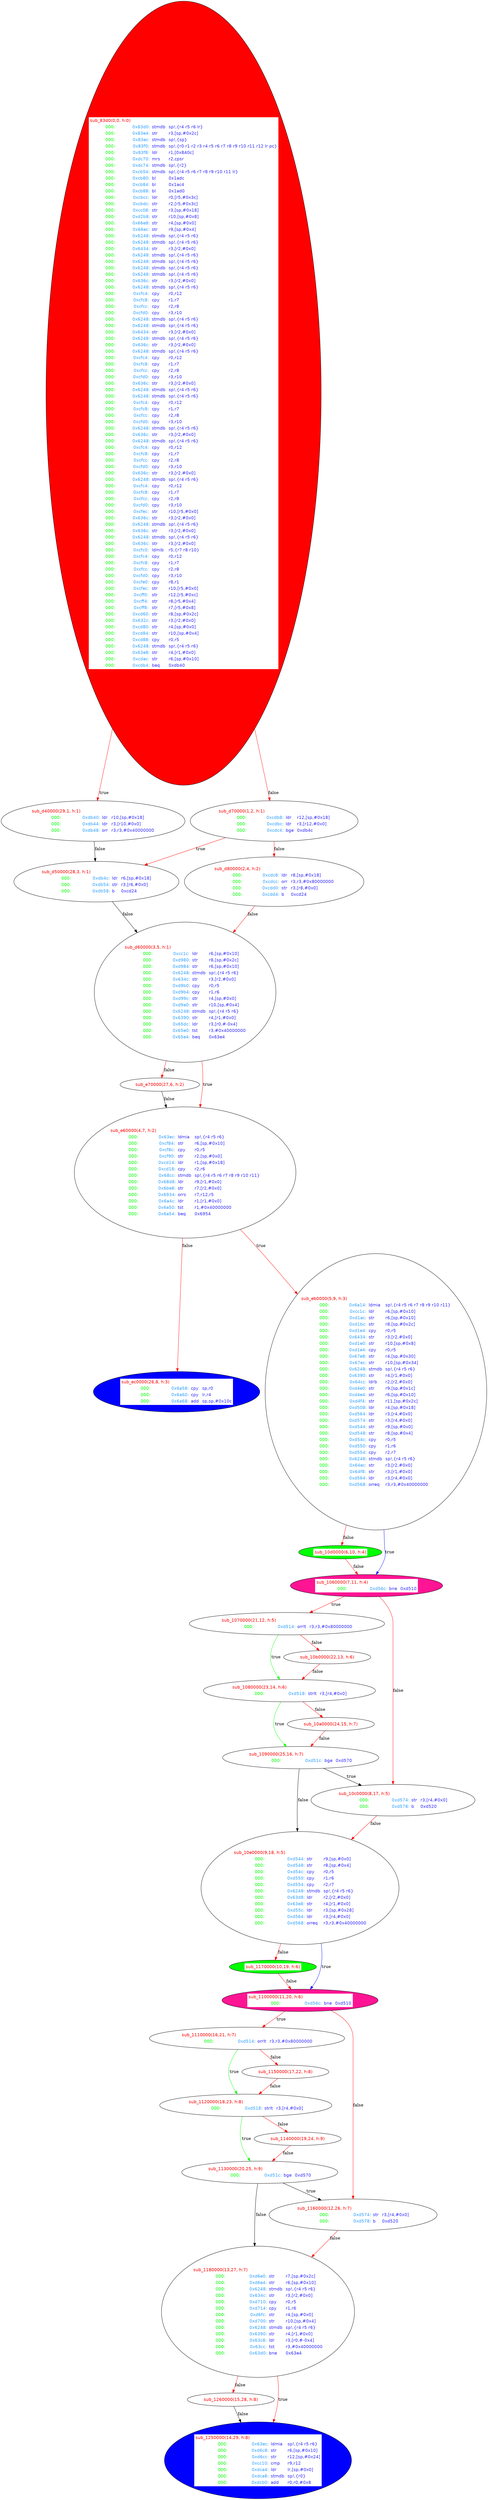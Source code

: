 digraph G {
node [fontname = "helvetica"]
loc_0 [style="filled" fillcolor=red label=<<table bgcolor="white" align="left" border="0"><tr><td><font color="red">sub_83d0(0,0, h:0)</font></td></tr><tr><td><font color="green">000:</font></td><td><font color="#33A2FF">0x83d0:</font></td><td align="left"><font color="#3933ff">stmdb </font></td><td align="left"><font color="#3933ff">sp!,{r4 r5 r6 lr}</font></td></tr><tr><td><font color="green">000:</font></td><td><font color="#33A2FF">0x83e4:</font></td><td align="left"><font color="#3933ff">str </font></td><td align="left"><font color="#3933ff">r3,[sp,#0x2c]</font></td></tr><tr><td><font color="green">000:</font></td><td><font color="#33A2FF">0x83ec:</font></td><td align="left"><font color="#3933ff">stmdb </font></td><td align="left"><font color="#3933ff">sp!,{sp}</font></td></tr><tr><td><font color="green">000:</font></td><td><font color="#33A2FF">0x83f0:</font></td><td align="left"><font color="#3933ff">stmdb </font></td><td align="left"><font color="#3933ff">sp!,{r0 r1 r2 r3 r4 r5 r6 r7 r8 r9 r10 r11 r12 lr pc}</font></td></tr><tr><td><font color="green">000:</font></td><td><font color="#33A2FF">0x83f8:</font></td><td align="left"><font color="#3933ff">ldr </font></td><td align="left"><font color="#3933ff">r1,[0x840c]</font></td></tr><tr><td><font color="green">000:</font></td><td><font color="#33A2FF">0xdc70:</font></td><td align="left"><font color="#3933ff">mrs </font></td><td align="left"><font color="#3933ff">r2,cpsr</font></td></tr><tr><td><font color="green">000:</font></td><td><font color="#33A2FF">0xdc74:</font></td><td align="left"><font color="#3933ff">stmdb </font></td><td align="left"><font color="#3933ff">sp!,{r2}</font></td></tr><tr><td><font color="green">000:</font></td><td><font color="#33A2FF">0xcb54:</font></td><td align="left"><font color="#3933ff">stmdb </font></td><td align="left"><font color="#3933ff">sp!,{r4 r5 r6 r7 r8 r9 r10 r11 lr}</font></td></tr><tr><td><font color="green">000:</font></td><td><font color="#33A2FF">0xcb80:</font></td><td align="left"><font color="#3933ff">bl </font></td><td align="left"><font color="#3933ff">0x1adc</font></td></tr><tr><td><font color="green">000:</font></td><td><font color="#33A2FF">0xcb84:</font></td><td align="left"><font color="#3933ff">bl </font></td><td align="left"><font color="#3933ff">0x1ac4</font></td></tr><tr><td><font color="green">000:</font></td><td><font color="#33A2FF">0xcb88:</font></td><td align="left"><font color="#3933ff">bl </font></td><td align="left"><font color="#3933ff">0x1ad0</font></td></tr><tr><td><font color="green">000:</font></td><td><font color="#33A2FF">0xcbcc:</font></td><td align="left"><font color="#3933ff">ldr </font></td><td align="left"><font color="#3933ff">r0,[r5,#0x3c]</font></td></tr><tr><td><font color="green">000:</font></td><td><font color="#33A2FF">0xcbdc:</font></td><td align="left"><font color="#3933ff">str </font></td><td align="left"><font color="#3933ff">r2,[r5,#0x3c]</font></td></tr><tr><td><font color="green">000:</font></td><td><font color="#33A2FF">0xcc08:</font></td><td align="left"><font color="#3933ff">str </font></td><td align="left"><font color="#3933ff">r3,[sp,#0x18]</font></td></tr><tr><td><font color="green">000:</font></td><td><font color="#33A2FF">0xd2b8:</font></td><td align="left"><font color="#3933ff">str </font></td><td align="left"><font color="#3933ff">r10,[sp,#0x8]</font></td></tr><tr><td><font color="green">000:</font></td><td><font color="#33A2FF">0x66e8:</font></td><td align="left"><font color="#3933ff">str </font></td><td align="left"><font color="#3933ff">r4,[sp,#0x0]</font></td></tr><tr><td><font color="green">000:</font></td><td><font color="#33A2FF">0x66ec:</font></td><td align="left"><font color="#3933ff">str </font></td><td align="left"><font color="#3933ff">r9,[sp,#0x4]</font></td></tr><tr><td><font color="green">000:</font></td><td><font color="#33A2FF">0x6248:</font></td><td align="left"><font color="#3933ff">stmdb </font></td><td align="left"><font color="#3933ff">sp!,{r4 r5 r6}</font></td></tr><tr><td><font color="green">000:</font></td><td><font color="#33A2FF">0x6248:</font></td><td align="left"><font color="#3933ff">stmdb </font></td><td align="left"><font color="#3933ff">sp!,{r4 r5 r6}</font></td></tr><tr><td><font color="green">000:</font></td><td><font color="#33A2FF">0x6434:</font></td><td align="left"><font color="#3933ff">str </font></td><td align="left"><font color="#3933ff">r3,[r2,#0x0]</font></td></tr><tr><td><font color="green">000:</font></td><td><font color="#33A2FF">0x6248:</font></td><td align="left"><font color="#3933ff">stmdb </font></td><td align="left"><font color="#3933ff">sp!,{r4 r5 r6}</font></td></tr><tr><td><font color="green">000:</font></td><td><font color="#33A2FF">0x6248:</font></td><td align="left"><font color="#3933ff">stmdb </font></td><td align="left"><font color="#3933ff">sp!,{r4 r5 r6}</font></td></tr><tr><td><font color="green">000:</font></td><td><font color="#33A2FF">0x6248:</font></td><td align="left"><font color="#3933ff">stmdb </font></td><td align="left"><font color="#3933ff">sp!,{r4 r5 r6}</font></td></tr><tr><td><font color="green">000:</font></td><td><font color="#33A2FF">0x6248:</font></td><td align="left"><font color="#3933ff">stmdb </font></td><td align="left"><font color="#3933ff">sp!,{r4 r5 r6}</font></td></tr><tr><td><font color="green">000:</font></td><td><font color="#33A2FF">0x636c:</font></td><td align="left"><font color="#3933ff">str </font></td><td align="left"><font color="#3933ff">r3,[r2,#0x0]</font></td></tr><tr><td><font color="green">000:</font></td><td><font color="#33A2FF">0x6248:</font></td><td align="left"><font color="#3933ff">stmdb </font></td><td align="left"><font color="#3933ff">sp!,{r4 r5 r6}</font></td></tr><tr><td><font color="green">000:</font></td><td><font color="#33A2FF">0xcfc4:</font></td><td align="left"><font color="#3933ff">cpy </font></td><td align="left"><font color="#3933ff">r0,r12</font></td></tr><tr><td><font color="green">000:</font></td><td><font color="#33A2FF">0xcfc8:</font></td><td align="left"><font color="#3933ff">cpy </font></td><td align="left"><font color="#3933ff">r1,r7</font></td></tr><tr><td><font color="green">000:</font></td><td><font color="#33A2FF">0xcfcc:</font></td><td align="left"><font color="#3933ff">cpy </font></td><td align="left"><font color="#3933ff">r2,r8</font></td></tr><tr><td><font color="green">000:</font></td><td><font color="#33A2FF">0xcfd0:</font></td><td align="left"><font color="#3933ff">cpy </font></td><td align="left"><font color="#3933ff">r3,r10</font></td></tr><tr><td><font color="green">000:</font></td><td><font color="#33A2FF">0x6248:</font></td><td align="left"><font color="#3933ff">stmdb </font></td><td align="left"><font color="#3933ff">sp!,{r4 r5 r6}</font></td></tr><tr><td><font color="green">000:</font></td><td><font color="#33A2FF">0x6248:</font></td><td align="left"><font color="#3933ff">stmdb </font></td><td align="left"><font color="#3933ff">sp!,{r4 r5 r6}</font></td></tr><tr><td><font color="green">000:</font></td><td><font color="#33A2FF">0x6434:</font></td><td align="left"><font color="#3933ff">str </font></td><td align="left"><font color="#3933ff">r3,[r2,#0x0]</font></td></tr><tr><td><font color="green">000:</font></td><td><font color="#33A2FF">0x6248:</font></td><td align="left"><font color="#3933ff">stmdb </font></td><td align="left"><font color="#3933ff">sp!,{r4 r5 r6}</font></td></tr><tr><td><font color="green">000:</font></td><td><font color="#33A2FF">0x636c:</font></td><td align="left"><font color="#3933ff">str </font></td><td align="left"><font color="#3933ff">r3,[r2,#0x0]</font></td></tr><tr><td><font color="green">000:</font></td><td><font color="#33A2FF">0x6248:</font></td><td align="left"><font color="#3933ff">stmdb </font></td><td align="left"><font color="#3933ff">sp!,{r4 r5 r6}</font></td></tr><tr><td><font color="green">000:</font></td><td><font color="#33A2FF">0xcfc4:</font></td><td align="left"><font color="#3933ff">cpy </font></td><td align="left"><font color="#3933ff">r0,r12</font></td></tr><tr><td><font color="green">000:</font></td><td><font color="#33A2FF">0xcfc8:</font></td><td align="left"><font color="#3933ff">cpy </font></td><td align="left"><font color="#3933ff">r1,r7</font></td></tr><tr><td><font color="green">000:</font></td><td><font color="#33A2FF">0xcfcc:</font></td><td align="left"><font color="#3933ff">cpy </font></td><td align="left"><font color="#3933ff">r2,r8</font></td></tr><tr><td><font color="green">000:</font></td><td><font color="#33A2FF">0xcfd0:</font></td><td align="left"><font color="#3933ff">cpy </font></td><td align="left"><font color="#3933ff">r3,r10</font></td></tr><tr><td><font color="green">000:</font></td><td><font color="#33A2FF">0x636c:</font></td><td align="left"><font color="#3933ff">str </font></td><td align="left"><font color="#3933ff">r3,[r2,#0x0]</font></td></tr><tr><td><font color="green">000:</font></td><td><font color="#33A2FF">0x6248:</font></td><td align="left"><font color="#3933ff">stmdb </font></td><td align="left"><font color="#3933ff">sp!,{r4 r5 r6}</font></td></tr><tr><td><font color="green">000:</font></td><td><font color="#33A2FF">0x6248:</font></td><td align="left"><font color="#3933ff">stmdb </font></td><td align="left"><font color="#3933ff">sp!,{r4 r5 r6}</font></td></tr><tr><td><font color="green">000:</font></td><td><font color="#33A2FF">0xcfc4:</font></td><td align="left"><font color="#3933ff">cpy </font></td><td align="left"><font color="#3933ff">r0,r12</font></td></tr><tr><td><font color="green">000:</font></td><td><font color="#33A2FF">0xcfc8:</font></td><td align="left"><font color="#3933ff">cpy </font></td><td align="left"><font color="#3933ff">r1,r7</font></td></tr><tr><td><font color="green">000:</font></td><td><font color="#33A2FF">0xcfcc:</font></td><td align="left"><font color="#3933ff">cpy </font></td><td align="left"><font color="#3933ff">r2,r8</font></td></tr><tr><td><font color="green">000:</font></td><td><font color="#33A2FF">0xcfd0:</font></td><td align="left"><font color="#3933ff">cpy </font></td><td align="left"><font color="#3933ff">r3,r10</font></td></tr><tr><td><font color="green">000:</font></td><td><font color="#33A2FF">0x6248:</font></td><td align="left"><font color="#3933ff">stmdb </font></td><td align="left"><font color="#3933ff">sp!,{r4 r5 r6}</font></td></tr><tr><td><font color="green">000:</font></td><td><font color="#33A2FF">0x636c:</font></td><td align="left"><font color="#3933ff">str </font></td><td align="left"><font color="#3933ff">r3,[r2,#0x0]</font></td></tr><tr><td><font color="green">000:</font></td><td><font color="#33A2FF">0x6248:</font></td><td align="left"><font color="#3933ff">stmdb </font></td><td align="left"><font color="#3933ff">sp!,{r4 r5 r6}</font></td></tr><tr><td><font color="green">000:</font></td><td><font color="#33A2FF">0xcfc4:</font></td><td align="left"><font color="#3933ff">cpy </font></td><td align="left"><font color="#3933ff">r0,r12</font></td></tr><tr><td><font color="green">000:</font></td><td><font color="#33A2FF">0xcfc8:</font></td><td align="left"><font color="#3933ff">cpy </font></td><td align="left"><font color="#3933ff">r1,r7</font></td></tr><tr><td><font color="green">000:</font></td><td><font color="#33A2FF">0xcfcc:</font></td><td align="left"><font color="#3933ff">cpy </font></td><td align="left"><font color="#3933ff">r2,r8</font></td></tr><tr><td><font color="green">000:</font></td><td><font color="#33A2FF">0xcfd0:</font></td><td align="left"><font color="#3933ff">cpy </font></td><td align="left"><font color="#3933ff">r3,r10</font></td></tr><tr><td><font color="green">000:</font></td><td><font color="#33A2FF">0x636c:</font></td><td align="left"><font color="#3933ff">str </font></td><td align="left"><font color="#3933ff">r3,[r2,#0x0]</font></td></tr><tr><td><font color="green">000:</font></td><td><font color="#33A2FF">0x6248:</font></td><td align="left"><font color="#3933ff">stmdb </font></td><td align="left"><font color="#3933ff">sp!,{r4 r5 r6}</font></td></tr><tr><td><font color="green">000:</font></td><td><font color="#33A2FF">0xcfc4:</font></td><td align="left"><font color="#3933ff">cpy </font></td><td align="left"><font color="#3933ff">r0,r12</font></td></tr><tr><td><font color="green">000:</font></td><td><font color="#33A2FF">0xcfc8:</font></td><td align="left"><font color="#3933ff">cpy </font></td><td align="left"><font color="#3933ff">r1,r7</font></td></tr><tr><td><font color="green">000:</font></td><td><font color="#33A2FF">0xcfcc:</font></td><td align="left"><font color="#3933ff">cpy </font></td><td align="left"><font color="#3933ff">r2,r8</font></td></tr><tr><td><font color="green">000:</font></td><td><font color="#33A2FF">0xcfd0:</font></td><td align="left"><font color="#3933ff">cpy </font></td><td align="left"><font color="#3933ff">r3,r10</font></td></tr><tr><td><font color="green">000:</font></td><td><font color="#33A2FF">0xcfec:</font></td><td align="left"><font color="#3933ff">str </font></td><td align="left"><font color="#3933ff">r10,[r5,#0x0]</font></td></tr><tr><td><font color="green">000:</font></td><td><font color="#33A2FF">0x636c:</font></td><td align="left"><font color="#3933ff">str </font></td><td align="left"><font color="#3933ff">r3,[r2,#0x0]</font></td></tr><tr><td><font color="green">000:</font></td><td><font color="#33A2FF">0x6248:</font></td><td align="left"><font color="#3933ff">stmdb </font></td><td align="left"><font color="#3933ff">sp!,{r4 r5 r6}</font></td></tr><tr><td><font color="green">000:</font></td><td><font color="#33A2FF">0x636c:</font></td><td align="left"><font color="#3933ff">str </font></td><td align="left"><font color="#3933ff">r3,[r2,#0x0]</font></td></tr><tr><td><font color="green">000:</font></td><td><font color="#33A2FF">0x6248:</font></td><td align="left"><font color="#3933ff">stmdb </font></td><td align="left"><font color="#3933ff">sp!,{r4 r5 r6}</font></td></tr><tr><td><font color="green">000:</font></td><td><font color="#33A2FF">0x636c:</font></td><td align="left"><font color="#3933ff">str </font></td><td align="left"><font color="#3933ff">r3,[r2,#0x0]</font></td></tr><tr><td><font color="green">000:</font></td><td><font color="#33A2FF">0xcfc0:</font></td><td align="left"><font color="#3933ff">ldmib </font></td><td align="left"><font color="#3933ff">r5,{r7 r8 r10}</font></td></tr><tr><td><font color="green">000:</font></td><td><font color="#33A2FF">0xcfc4:</font></td><td align="left"><font color="#3933ff">cpy </font></td><td align="left"><font color="#3933ff">r0,r12</font></td></tr><tr><td><font color="green">000:</font></td><td><font color="#33A2FF">0xcfc8:</font></td><td align="left"><font color="#3933ff">cpy </font></td><td align="left"><font color="#3933ff">r1,r7</font></td></tr><tr><td><font color="green">000:</font></td><td><font color="#33A2FF">0xcfcc:</font></td><td align="left"><font color="#3933ff">cpy </font></td><td align="left"><font color="#3933ff">r2,r8</font></td></tr><tr><td><font color="green">000:</font></td><td><font color="#33A2FF">0xcfd0:</font></td><td align="left"><font color="#3933ff">cpy </font></td><td align="left"><font color="#3933ff">r3,r10</font></td></tr><tr><td><font color="green">000:</font></td><td><font color="#33A2FF">0xcfe0:</font></td><td align="left"><font color="#3933ff">cpy </font></td><td align="left"><font color="#3933ff">r8,r1</font></td></tr><tr><td><font color="green">000:</font></td><td><font color="#33A2FF">0xcfec:</font></td><td align="left"><font color="#3933ff">str </font></td><td align="left"><font color="#3933ff">r10,[r5,#0x0]</font></td></tr><tr><td><font color="green">000:</font></td><td><font color="#33A2FF">0xcff0:</font></td><td align="left"><font color="#3933ff">str </font></td><td align="left"><font color="#3933ff">r12,[r5,#0xc]</font></td></tr><tr><td><font color="green">000:</font></td><td><font color="#33A2FF">0xcff4:</font></td><td align="left"><font color="#3933ff">str </font></td><td align="left"><font color="#3933ff">r8,[r5,#0x4]</font></td></tr><tr><td><font color="green">000:</font></td><td><font color="#33A2FF">0xcff8:</font></td><td align="left"><font color="#3933ff">str </font></td><td align="left"><font color="#3933ff">r7,[r5,#0x8]</font></td></tr><tr><td><font color="green">000:</font></td><td><font color="#33A2FF">0xcd60:</font></td><td align="left"><font color="#3933ff">str </font></td><td align="left"><font color="#3933ff">r8,[sp,#0x2c]</font></td></tr><tr><td><font color="green">000:</font></td><td><font color="#33A2FF">0x632c:</font></td><td align="left"><font color="#3933ff">str </font></td><td align="left"><font color="#3933ff">r3,[r2,#0x0]</font></td></tr><tr><td><font color="green">000:</font></td><td><font color="#33A2FF">0xcd80:</font></td><td align="left"><font color="#3933ff">str </font></td><td align="left"><font color="#3933ff">r4,[sp,#0x0]</font></td></tr><tr><td><font color="green">000:</font></td><td><font color="#33A2FF">0xcd84:</font></td><td align="left"><font color="#3933ff">str </font></td><td align="left"><font color="#3933ff">r10,[sp,#0x4]</font></td></tr><tr><td><font color="green">000:</font></td><td><font color="#33A2FF">0xcd88:</font></td><td align="left"><font color="#3933ff">cpy </font></td><td align="left"><font color="#3933ff">r0,r5</font></td></tr><tr><td><font color="green">000:</font></td><td><font color="#33A2FF">0x6248:</font></td><td align="left"><font color="#3933ff">stmdb </font></td><td align="left"><font color="#3933ff">sp!,{r4 r5 r6}</font></td></tr><tr><td><font color="green">000:</font></td><td><font color="#33A2FF">0x63e8:</font></td><td align="left"><font color="#3933ff">str </font></td><td align="left"><font color="#3933ff">r4,[r1,#0x0]</font></td></tr><tr><td><font color="green">000:</font></td><td><font color="#33A2FF">0xcdac:</font></td><td align="left"><font color="#3933ff">str </font></td><td align="left"><font color="#3933ff">r6,[sp,#0x10]</font></td></tr><tr><td><font color="green">000:</font></td><td><font color="#33A2FF">0xcdb4:</font></td><td align="left"><font color="#3933ff">beq </font></td><td align="left"><font color="#3933ff">0xdb40</font></td></tr></table>>]
loc_1 [style="filled" fillcolor=white label=<<table bgcolor="white" align="left" border="0"><tr><td><font color="red">sub_d40000(29,1, h:1)</font></td></tr><tr><td><font color="green">000:</font></td><td><font color="#33A2FF">0xdb40:</font></td><td align="left"><font color="#3933ff">ldr </font></td><td align="left"><font color="#3933ff">r10,[sp,#0x18]</font></td></tr><tr><td><font color="green">000:</font></td><td><font color="#33A2FF">0xdb44:</font></td><td align="left"><font color="#3933ff">ldr </font></td><td align="left"><font color="#3933ff">r3,[r10,#0x0]</font></td></tr><tr><td><font color="green">000:</font></td><td><font color="#33A2FF">0xdb48:</font></td><td align="left"><font color="#3933ff">orr </font></td><td align="left"><font color="#3933ff">r3,r3,#0x40000000</font></td></tr></table>>]
loc_2 [style="filled" fillcolor=white label=<<table bgcolor="white" align="left" border="0"><tr><td><font color="red">sub_d70000(1,2, h:1)</font></td></tr><tr><td><font color="green">000:</font></td><td><font color="#33A2FF">0xcdb8:</font></td><td align="left"><font color="#3933ff">ldr </font></td><td align="left"><font color="#3933ff">r12,[sp,#0x18]</font></td></tr><tr><td><font color="green">000:</font></td><td><font color="#33A2FF">0xcdbc:</font></td><td align="left"><font color="#3933ff">ldr </font></td><td align="left"><font color="#3933ff">r3,[r12,#0x0]</font></td></tr><tr><td><font color="green">000:</font></td><td><font color="#33A2FF">0xcdc4:</font></td><td align="left"><font color="#3933ff">bge </font></td><td align="left"><font color="#3933ff">0xdb4c</font></td></tr></table>>]
loc_3 [style="filled" fillcolor=white label=<<table bgcolor="white" align="left" border="0"><tr><td><font color="red">sub_d50000(28,3, h:1)</font></td></tr><tr><td><font color="green">000:</font></td><td><font color="#33A2FF">0xdb4c:</font></td><td align="left"><font color="#3933ff">ldr </font></td><td align="left"><font color="#3933ff">r6,[sp,#0x18]</font></td></tr><tr><td><font color="green">000:</font></td><td><font color="#33A2FF">0xdb54:</font></td><td align="left"><font color="#3933ff">str </font></td><td align="left"><font color="#3933ff">r3,[r6,#0x0]</font></td></tr><tr><td><font color="green">000:</font></td><td><font color="#33A2FF">0xdb58:</font></td><td align="left"><font color="#3933ff">b </font></td><td align="left"><font color="#3933ff">0xcd24</font></td></tr></table>>]
loc_4 [style="filled" fillcolor=white label=<<table bgcolor="white" align="left" border="0"><tr><td><font color="red">sub_d80000(2,4, h:2)</font></td></tr><tr><td><font color="green">000:</font></td><td><font color="#33A2FF">0xcdc8:</font></td><td align="left"><font color="#3933ff">ldr </font></td><td align="left"><font color="#3933ff">r8,[sp,#0x18]</font></td></tr><tr><td><font color="green">000:</font></td><td><font color="#33A2FF">0xcdcc:</font></td><td align="left"><font color="#3933ff">orr </font></td><td align="left"><font color="#3933ff">r3,r3,#0x80000000</font></td></tr><tr><td><font color="green">000:</font></td><td><font color="#33A2FF">0xcdd0:</font></td><td align="left"><font color="#3933ff">str </font></td><td align="left"><font color="#3933ff">r3,[r8,#0x0]</font></td></tr><tr><td><font color="green">000:</font></td><td><font color="#33A2FF">0xcdd4:</font></td><td align="left"><font color="#3933ff">b </font></td><td align="left"><font color="#3933ff">0xcd24</font></td></tr></table>>]
loc_5 [style="filled" fillcolor=white label=<<table bgcolor="white" align="left" border="0"><tr><td><font color="red">sub_d60000(3,5, h:1)</font></td></tr><tr><td><font color="green">000:</font></td><td><font color="#33A2FF">0xcc1c:</font></td><td align="left"><font color="#3933ff">ldr </font></td><td align="left"><font color="#3933ff">r6,[sp,#0x10]</font></td></tr><tr><td><font color="green">000:</font></td><td><font color="#33A2FF">0xd980:</font></td><td align="left"><font color="#3933ff">str </font></td><td align="left"><font color="#3933ff">r8,[sp,#0x2c]</font></td></tr><tr><td><font color="green">000:</font></td><td><font color="#33A2FF">0xd984:</font></td><td align="left"><font color="#3933ff">str </font></td><td align="left"><font color="#3933ff">r6,[sp,#0x10]</font></td></tr><tr><td><font color="green">000:</font></td><td><font color="#33A2FF">0x6248:</font></td><td align="left"><font color="#3933ff">stmdb </font></td><td align="left"><font color="#3933ff">sp!,{r4 r5 r6}</font></td></tr><tr><td><font color="green">000:</font></td><td><font color="#33A2FF">0x634c:</font></td><td align="left"><font color="#3933ff">str </font></td><td align="left"><font color="#3933ff">r3,[r2,#0x0]</font></td></tr><tr><td><font color="green">000:</font></td><td><font color="#33A2FF">0xd9b0:</font></td><td align="left"><font color="#3933ff">cpy </font></td><td align="left"><font color="#3933ff">r0,r5</font></td></tr><tr><td><font color="green">000:</font></td><td><font color="#33A2FF">0xd9b4:</font></td><td align="left"><font color="#3933ff">cpy </font></td><td align="left"><font color="#3933ff">r1,r6</font></td></tr><tr><td><font color="green">000:</font></td><td><font color="#33A2FF">0xd99c:</font></td><td align="left"><font color="#3933ff">str </font></td><td align="left"><font color="#3933ff">r4,[sp,#0x0]</font></td></tr><tr><td><font color="green">000:</font></td><td><font color="#33A2FF">0xd9a0:</font></td><td align="left"><font color="#3933ff">str </font></td><td align="left"><font color="#3933ff">r10,[sp,#0x4]</font></td></tr><tr><td><font color="green">000:</font></td><td><font color="#33A2FF">0x6248:</font></td><td align="left"><font color="#3933ff">stmdb </font></td><td align="left"><font color="#3933ff">sp!,{r4 r5 r6}</font></td></tr><tr><td><font color="green">000:</font></td><td><font color="#33A2FF">0x6390:</font></td><td align="left"><font color="#3933ff">str </font></td><td align="left"><font color="#3933ff">r4,[r1,#0x0]</font></td></tr><tr><td><font color="green">000:</font></td><td><font color="#33A2FF">0x65dc:</font></td><td align="left"><font color="#3933ff">ldr </font></td><td align="left"><font color="#3933ff">r3,[r0,#-0x4]</font></td></tr><tr><td><font color="green">000:</font></td><td><font color="#33A2FF">0x65e0:</font></td><td align="left"><font color="#3933ff">tst </font></td><td align="left"><font color="#3933ff">r3,#0x40000000</font></td></tr><tr><td><font color="green">000:</font></td><td><font color="#33A2FF">0x65e4:</font></td><td align="left"><font color="#3933ff">beq </font></td><td align="left"><font color="#3933ff">0x63e4</font></td></tr></table>>]
loc_6 [style="filled" fillcolor=white label=<<table bgcolor="white" align="left" border="0"><tr><td><font color="red">sub_e70000(27,6, h:2)</font></td></tr></table>>]
loc_7 [style="filled" fillcolor=white label=<<table bgcolor="white" align="left" border="0"><tr><td><font color="red">sub_e60000(4,7, h:2)</font></td></tr><tr><td><font color="green">000:</font></td><td><font color="#33A2FF">0x63ec:</font></td><td align="left"><font color="#3933ff">ldmia </font></td><td align="left"><font color="#3933ff">sp!,{r4 r5 r6}</font></td></tr><tr><td><font color="green">000:</font></td><td><font color="#33A2FF">0xcf84:</font></td><td align="left"><font color="#3933ff">str </font></td><td align="left"><font color="#3933ff">r6,[sp,#0x10]</font></td></tr><tr><td><font color="green">000:</font></td><td><font color="#33A2FF">0xcf8c:</font></td><td align="left"><font color="#3933ff">cpy </font></td><td align="left"><font color="#3933ff">r0,r5</font></td></tr><tr><td><font color="green">000:</font></td><td><font color="#33A2FF">0xcf90:</font></td><td align="left"><font color="#3933ff">str </font></td><td align="left"><font color="#3933ff">r2,[sp,#0x0]</font></td></tr><tr><td><font color="green">000:</font></td><td><font color="#33A2FF">0xcd14:</font></td><td align="left"><font color="#3933ff">ldr </font></td><td align="left"><font color="#3933ff">r1,[sp,#0x18]</font></td></tr><tr><td><font color="green">000:</font></td><td><font color="#33A2FF">0xcd18:</font></td><td align="left"><font color="#3933ff">cpy </font></td><td align="left"><font color="#3933ff">r2,r6</font></td></tr><tr><td><font color="green">000:</font></td><td><font color="#33A2FF">0x68cc:</font></td><td align="left"><font color="#3933ff">stmdb </font></td><td align="left"><font color="#3933ff">sp!,{r4 r5 r6 r7 r8 r9 r10 r11}</font></td></tr><tr><td><font color="green">000:</font></td><td><font color="#33A2FF">0x68d8:</font></td><td align="left"><font color="#3933ff">ldr </font></td><td align="left"><font color="#3933ff">r9,[r1,#0x0]</font></td></tr><tr><td><font color="green">000:</font></td><td><font color="#33A2FF">0x6be8:</font></td><td align="left"><font color="#3933ff">str </font></td><td align="left"><font color="#3933ff">r7,[r2,#0x0]</font></td></tr><tr><td><font color="green">000:</font></td><td><font color="#33A2FF">0x6934:</font></td><td align="left"><font color="#3933ff">orrs </font></td><td align="left"><font color="#3933ff">r7,r12,r5</font></td></tr><tr><td><font color="green">000:</font></td><td><font color="#33A2FF">0x6a4c:</font></td><td align="left"><font color="#3933ff">ldr </font></td><td align="left"><font color="#3933ff">r1,[r1,#0x0]</font></td></tr><tr><td><font color="green">000:</font></td><td><font color="#33A2FF">0x6a50:</font></td><td align="left"><font color="#3933ff">tst </font></td><td align="left"><font color="#3933ff">r1,#0x40000000</font></td></tr><tr><td><font color="green">000:</font></td><td><font color="#33A2FF">0x6a54:</font></td><td align="left"><font color="#3933ff">beq </font></td><td align="left"><font color="#3933ff">0x6954</font></td></tr></table>>]
loc_8 [style="filled" fillcolor=blue label=<<table bgcolor="white" align="left" border="0"><tr><td><font color="red">sub_ec0000(26,8, h:3)</font></td></tr><tr><td><font color="green">000:</font></td><td><font color="#33A2FF">0x6a58:</font></td><td align="left"><font color="#3933ff">cpy </font></td><td align="left"><font color="#3933ff">sp,r0</font></td></tr><tr><td><font color="green">000:</font></td><td><font color="#33A2FF">0x6a60:</font></td><td align="left"><font color="#3933ff">cpy </font></td><td align="left"><font color="#3933ff">lr,r4</font></td></tr><tr><td><font color="green">000:</font></td><td><font color="#33A2FF">0x6a68:</font></td><td align="left"><font color="#3933ff">add </font></td><td align="left"><font color="#3933ff">sp,sp,#0x10c</font></td></tr></table>>]
loc_9 [style="filled" fillcolor=white label=<<table bgcolor="white" align="left" border="0"><tr><td><font color="red">sub_eb0000(5,9, h:3)</font></td></tr><tr><td><font color="green">000:</font></td><td><font color="#33A2FF">0x6a14:</font></td><td align="left"><font color="#3933ff">ldmia </font></td><td align="left"><font color="#3933ff">sp!,{r4 r5 r6 r7 r8 r9 r10 r11}</font></td></tr><tr><td><font color="green">000:</font></td><td><font color="#33A2FF">0xcc1c:</font></td><td align="left"><font color="#3933ff">ldr </font></td><td align="left"><font color="#3933ff">r6,[sp,#0x10]</font></td></tr><tr><td><font color="green">000:</font></td><td><font color="#33A2FF">0xd1ac:</font></td><td align="left"><font color="#3933ff">str </font></td><td align="left"><font color="#3933ff">r6,[sp,#0x10]</font></td></tr><tr><td><font color="green">000:</font></td><td><font color="#33A2FF">0xd1bc:</font></td><td align="left"><font color="#3933ff">str </font></td><td align="left"><font color="#3933ff">r8,[sp,#0x2c]</font></td></tr><tr><td><font color="green">000:</font></td><td><font color="#33A2FF">0xd1e4:</font></td><td align="left"><font color="#3933ff">cpy </font></td><td align="left"><font color="#3933ff">r0,r5</font></td></tr><tr><td><font color="green">000:</font></td><td><font color="#33A2FF">0x6434:</font></td><td align="left"><font color="#3933ff">str </font></td><td align="left"><font color="#3933ff">r3,[r2,#0x0]</font></td></tr><tr><td><font color="green">000:</font></td><td><font color="#33A2FF">0xd1e0:</font></td><td align="left"><font color="#3933ff">str </font></td><td align="left"><font color="#3933ff">r10,[sp,#0x8]</font></td></tr><tr><td><font color="green">000:</font></td><td><font color="#33A2FF">0xd1e4:</font></td><td align="left"><font color="#3933ff">cpy </font></td><td align="left"><font color="#3933ff">r0,r5</font></td></tr><tr><td><font color="green">000:</font></td><td><font color="#33A2FF">0x67e8:</font></td><td align="left"><font color="#3933ff">str </font></td><td align="left"><font color="#3933ff">r4,[sp,#0x30]</font></td></tr><tr><td><font color="green">000:</font></td><td><font color="#33A2FF">0x67ec:</font></td><td align="left"><font color="#3933ff">str </font></td><td align="left"><font color="#3933ff">r10,[sp,#0x34]</font></td></tr><tr><td><font color="green">000:</font></td><td><font color="#33A2FF">0x6248:</font></td><td align="left"><font color="#3933ff">stmdb </font></td><td align="left"><font color="#3933ff">sp!,{r4 r5 r6}</font></td></tr><tr><td><font color="green">000:</font></td><td><font color="#33A2FF">0x6390:</font></td><td align="left"><font color="#3933ff">str </font></td><td align="left"><font color="#3933ff">r4,[r1,#0x0]</font></td></tr><tr><td><font color="green">000:</font></td><td><font color="#33A2FF">0x64cc:</font></td><td align="left"><font color="#3933ff">ldrb </font></td><td align="left"><font color="#3933ff">r2,[r2,#0x0]</font></td></tr><tr><td><font color="green">000:</font></td><td><font color="#33A2FF">0xd4e0:</font></td><td align="left"><font color="#3933ff">str </font></td><td align="left"><font color="#3933ff">r9,[sp,#0x1c]</font></td></tr><tr><td><font color="green">000:</font></td><td><font color="#33A2FF">0xd4e4:</font></td><td align="left"><font color="#3933ff">str </font></td><td align="left"><font color="#3933ff">r6,[sp,#0x10]</font></td></tr><tr><td><font color="green">000:</font></td><td><font color="#33A2FF">0xd4f4:</font></td><td align="left"><font color="#3933ff">str </font></td><td align="left"><font color="#3933ff">r11,[sp,#0x2c]</font></td></tr><tr><td><font color="green">000:</font></td><td><font color="#33A2FF">0xd508:</font></td><td align="left"><font color="#3933ff">ldr </font></td><td align="left"><font color="#3933ff">r4,[sp,#0x18]</font></td></tr><tr><td><font color="green">000:</font></td><td><font color="#33A2FF">0xd564:</font></td><td align="left"><font color="#3933ff">ldr </font></td><td align="left"><font color="#3933ff">r3,[r4,#0x0]</font></td></tr><tr><td><font color="green">000:</font></td><td><font color="#33A2FF">0xd574:</font></td><td align="left"><font color="#3933ff">str </font></td><td align="left"><font color="#3933ff">r3,[r4,#0x0]</font></td></tr><tr><td><font color="green">000:</font></td><td><font color="#33A2FF">0xd544:</font></td><td align="left"><font color="#3933ff">str </font></td><td align="left"><font color="#3933ff">r9,[sp,#0x0]</font></td></tr><tr><td><font color="green">000:</font></td><td><font color="#33A2FF">0xd548:</font></td><td align="left"><font color="#3933ff">str </font></td><td align="left"><font color="#3933ff">r8,[sp,#0x4]</font></td></tr><tr><td><font color="green">000:</font></td><td><font color="#33A2FF">0xd54c:</font></td><td align="left"><font color="#3933ff">cpy </font></td><td align="left"><font color="#3933ff">r0,r5</font></td></tr><tr><td><font color="green">000:</font></td><td><font color="#33A2FF">0xd550:</font></td><td align="left"><font color="#3933ff">cpy </font></td><td align="left"><font color="#3933ff">r1,r6</font></td></tr><tr><td><font color="green">000:</font></td><td><font color="#33A2FF">0xd554:</font></td><td align="left"><font color="#3933ff">cpy </font></td><td align="left"><font color="#3933ff">r2,r7</font></td></tr><tr><td><font color="green">000:</font></td><td><font color="#33A2FF">0x6248:</font></td><td align="left"><font color="#3933ff">stmdb </font></td><td align="left"><font color="#3933ff">sp!,{r4 r5 r6}</font></td></tr><tr><td><font color="green">000:</font></td><td><font color="#33A2FF">0x64ec:</font></td><td align="left"><font color="#3933ff">str </font></td><td align="left"><font color="#3933ff">r3,[r2,#0x0]</font></td></tr><tr><td><font color="green">000:</font></td><td><font color="#33A2FF">0x64f8:</font></td><td align="left"><font color="#3933ff">str </font></td><td align="left"><font color="#3933ff">r3,[r1,#0x0]</font></td></tr><tr><td><font color="green">000:</font></td><td><font color="#33A2FF">0xd564:</font></td><td align="left"><font color="#3933ff">ldr </font></td><td align="left"><font color="#3933ff">r3,[r4,#0x0]</font></td></tr><tr><td><font color="green">000:</font></td><td><font color="#33A2FF">0xd568:</font></td><td align="left"><font color="#3933ff">orreq </font></td><td align="left"><font color="#3933ff">r3,r3,#0x40000000</font></td></tr></table>>]
loc_a [style="filled" fillcolor=green label=<<table bgcolor="white" align="left" border="0"><tr><td><font color="red">sub_10d0000(6,10, h:4)</font></td></tr></table>>]
loc_b [style="filled" fillcolor=deeppink label=<<table bgcolor="white" align="left" border="0"><tr><td><font color="red">sub_1060000(7,11, h:4)</font></td></tr><tr><td><font color="green">000:</font></td><td><font color="#33A2FF">0xd56c:</font></td><td align="left"><font color="#3933ff">bne </font></td><td align="left"><font color="#3933ff">0xd510</font></td></tr></table>>]
loc_c [style="filled" fillcolor=white label=<<table bgcolor="white" align="left" border="0"><tr><td><font color="red">sub_1070000(21,12, h:5)</font></td></tr><tr><td><font color="green">000:</font></td><td><font color="#33A2FF">0xd514:</font></td><td align="left"><font color="#3933ff">orrlt </font></td><td align="left"><font color="#3933ff">r3,r3,#0x80000000</font></td></tr></table>>]
loc_d [style="filled" fillcolor=white label=<<table bgcolor="white" align="left" border="0"><tr><td><font color="red">sub_10b0000(22,13, h:6)</font></td></tr></table>>]
loc_e [style="filled" fillcolor=white label=<<table bgcolor="white" align="left" border="0"><tr><td><font color="red">sub_1080000(23,14, h:6)</font></td></tr><tr><td><font color="green">000:</font></td><td><font color="#33A2FF">0xd518:</font></td><td align="left"><font color="#3933ff">strlt </font></td><td align="left"><font color="#3933ff">r3,[r4,#0x0]</font></td></tr></table>>]
loc_f [style="filled" fillcolor=white label=<<table bgcolor="white" align="left" border="0"><tr><td><font color="red">sub_10a0000(24,15, h:7)</font></td></tr></table>>]
loc_10 [style="filled" fillcolor=white label=<<table bgcolor="white" align="left" border="0"><tr><td><font color="red">sub_1090000(25,16, h:7)</font></td></tr><tr><td><font color="green">000:</font></td><td><font color="#33A2FF">0xd51c:</font></td><td align="left"><font color="#3933ff">bge </font></td><td align="left"><font color="#3933ff">0xd570</font></td></tr></table>>]
loc_11 [style="filled" fillcolor=white label=<<table bgcolor="white" align="left" border="0"><tr><td><font color="red">sub_10c0000(8,17, h:5)</font></td></tr><tr><td><font color="green">000:</font></td><td><font color="#33A2FF">0xd574:</font></td><td align="left"><font color="#3933ff">str </font></td><td align="left"><font color="#3933ff">r3,[r4,#0x0]</font></td></tr><tr><td><font color="green">000:</font></td><td><font color="#33A2FF">0xd578:</font></td><td align="left"><font color="#3933ff">b </font></td><td align="left"><font color="#3933ff">0xd520</font></td></tr></table>>]
loc_12 [style="filled" fillcolor=white label=<<table bgcolor="white" align="left" border="0"><tr><td><font color="red">sub_10e0000(9,18, h:5)</font></td></tr><tr><td><font color="green">000:</font></td><td><font color="#33A2FF">0xd544:</font></td><td align="left"><font color="#3933ff">str </font></td><td align="left"><font color="#3933ff">r9,[sp,#0x0]</font></td></tr><tr><td><font color="green">000:</font></td><td><font color="#33A2FF">0xd548:</font></td><td align="left"><font color="#3933ff">str </font></td><td align="left"><font color="#3933ff">r8,[sp,#0x4]</font></td></tr><tr><td><font color="green">000:</font></td><td><font color="#33A2FF">0xd54c:</font></td><td align="left"><font color="#3933ff">cpy </font></td><td align="left"><font color="#3933ff">r0,r5</font></td></tr><tr><td><font color="green">000:</font></td><td><font color="#33A2FF">0xd550:</font></td><td align="left"><font color="#3933ff">cpy </font></td><td align="left"><font color="#3933ff">r1,r6</font></td></tr><tr><td><font color="green">000:</font></td><td><font color="#33A2FF">0xd554:</font></td><td align="left"><font color="#3933ff">cpy </font></td><td align="left"><font color="#3933ff">r2,r7</font></td></tr><tr><td><font color="green">000:</font></td><td><font color="#33A2FF">0x6248:</font></td><td align="left"><font color="#3933ff">stmdb </font></td><td align="left"><font color="#3933ff">sp!,{r4 r5 r6}</font></td></tr><tr><td><font color="green">000:</font></td><td><font color="#33A2FF">0x63d8:</font></td><td align="left"><font color="#3933ff">ldr </font></td><td align="left"><font color="#3933ff">r2,[r2,#0x0]</font></td></tr><tr><td><font color="green">000:</font></td><td><font color="#33A2FF">0x63e8:</font></td><td align="left"><font color="#3933ff">str </font></td><td align="left"><font color="#3933ff">r4,[r1,#0x0]</font></td></tr><tr><td><font color="green">000:</font></td><td><font color="#33A2FF">0xd55c:</font></td><td align="left"><font color="#3933ff">ldr </font></td><td align="left"><font color="#3933ff">r3,[sp,#0x28]</font></td></tr><tr><td><font color="green">000:</font></td><td><font color="#33A2FF">0xd564:</font></td><td align="left"><font color="#3933ff">ldr </font></td><td align="left"><font color="#3933ff">r3,[r4,#0x0]</font></td></tr><tr><td><font color="green">000:</font></td><td><font color="#33A2FF">0xd568:</font></td><td align="left"><font color="#3933ff">orreq </font></td><td align="left"><font color="#3933ff">r3,r3,#0x40000000</font></td></tr></table>>]
loc_13 [style="filled" fillcolor=green label=<<table bgcolor="white" align="left" border="0"><tr><td><font color="red">sub_1170000(10,19, h:6)</font></td></tr></table>>]
loc_14 [style="filled" fillcolor=deeppink label=<<table bgcolor="white" align="left" border="0"><tr><td><font color="red">sub_1100000(11,20, h:6)</font></td></tr><tr><td><font color="green">000:</font></td><td><font color="#33A2FF">0xd56c:</font></td><td align="left"><font color="#3933ff">bne </font></td><td align="left"><font color="#3933ff">0xd510</font></td></tr></table>>]
loc_15 [style="filled" fillcolor=white label=<<table bgcolor="white" align="left" border="0"><tr><td><font color="red">sub_1110000(16,21, h:7)</font></td></tr><tr><td><font color="green">000:</font></td><td><font color="#33A2FF">0xd514:</font></td><td align="left"><font color="#3933ff">orrlt </font></td><td align="left"><font color="#3933ff">r3,r3,#0x80000000</font></td></tr></table>>]
loc_16 [style="filled" fillcolor=white label=<<table bgcolor="white" align="left" border="0"><tr><td><font color="red">sub_1150000(17,22, h:8)</font></td></tr></table>>]
loc_17 [style="filled" fillcolor=white label=<<table bgcolor="white" align="left" border="0"><tr><td><font color="red">sub_1120000(18,23, h:8)</font></td></tr><tr><td><font color="green">000:</font></td><td><font color="#33A2FF">0xd518:</font></td><td align="left"><font color="#3933ff">strlt </font></td><td align="left"><font color="#3933ff">r3,[r4,#0x0]</font></td></tr></table>>]
loc_18 [style="filled" fillcolor=white label=<<table bgcolor="white" align="left" border="0"><tr><td><font color="red">sub_1140000(19,24, h:9)</font></td></tr></table>>]
loc_19 [style="filled" fillcolor=white label=<<table bgcolor="white" align="left" border="0"><tr><td><font color="red">sub_1130000(20,25, h:9)</font></td></tr><tr><td><font color="green">000:</font></td><td><font color="#33A2FF">0xd51c:</font></td><td align="left"><font color="#3933ff">bge </font></td><td align="left"><font color="#3933ff">0xd570</font></td></tr></table>>]
loc_1a [style="filled" fillcolor=white label=<<table bgcolor="white" align="left" border="0"><tr><td><font color="red">sub_1160000(12,26, h:7)</font></td></tr><tr><td><font color="green">000:</font></td><td><font color="#33A2FF">0xd574:</font></td><td align="left"><font color="#3933ff">str </font></td><td align="left"><font color="#3933ff">r3,[r4,#0x0]</font></td></tr><tr><td><font color="green">000:</font></td><td><font color="#33A2FF">0xd578:</font></td><td align="left"><font color="#3933ff">b </font></td><td align="left"><font color="#3933ff">0xd520</font></td></tr></table>>]
loc_1b [style="filled" fillcolor=white label=<<table bgcolor="white" align="left" border="0"><tr><td><font color="red">sub_1180000(13,27, h:7)</font></td></tr><tr><td><font color="green">000:</font></td><td><font color="#33A2FF">0xd6e0:</font></td><td align="left"><font color="#3933ff">str </font></td><td align="left"><font color="#3933ff">r7,[sp,#0x2c]</font></td></tr><tr><td><font color="green">000:</font></td><td><font color="#33A2FF">0xd6e4:</font></td><td align="left"><font color="#3933ff">str </font></td><td align="left"><font color="#3933ff">r6,[sp,#0x10]</font></td></tr><tr><td><font color="green">000:</font></td><td><font color="#33A2FF">0x6248:</font></td><td align="left"><font color="#3933ff">stmdb </font></td><td align="left"><font color="#3933ff">sp!,{r4 r5 r6}</font></td></tr><tr><td><font color="green">000:</font></td><td><font color="#33A2FF">0x634c:</font></td><td align="left"><font color="#3933ff">str </font></td><td align="left"><font color="#3933ff">r3,[r2,#0x0]</font></td></tr><tr><td><font color="green">000:</font></td><td><font color="#33A2FF">0xd710:</font></td><td align="left"><font color="#3933ff">cpy </font></td><td align="left"><font color="#3933ff">r0,r5</font></td></tr><tr><td><font color="green">000:</font></td><td><font color="#33A2FF">0xd714:</font></td><td align="left"><font color="#3933ff">cpy </font></td><td align="left"><font color="#3933ff">r1,r6</font></td></tr><tr><td><font color="green">000:</font></td><td><font color="#33A2FF">0xd6fc:</font></td><td align="left"><font color="#3933ff">str </font></td><td align="left"><font color="#3933ff">r4,[sp,#0x0]</font></td></tr><tr><td><font color="green">000:</font></td><td><font color="#33A2FF">0xd700:</font></td><td align="left"><font color="#3933ff">str </font></td><td align="left"><font color="#3933ff">r10,[sp,#0x4]</font></td></tr><tr><td><font color="green">000:</font></td><td><font color="#33A2FF">0x6248:</font></td><td align="left"><font color="#3933ff">stmdb </font></td><td align="left"><font color="#3933ff">sp!,{r4 r5 r6}</font></td></tr><tr><td><font color="green">000:</font></td><td><font color="#33A2FF">0x6390:</font></td><td align="left"><font color="#3933ff">str </font></td><td align="left"><font color="#3933ff">r4,[r1,#0x0]</font></td></tr><tr><td><font color="green">000:</font></td><td><font color="#33A2FF">0x63c8:</font></td><td align="left"><font color="#3933ff">ldr </font></td><td align="left"><font color="#3933ff">r3,[r0,#-0x4]</font></td></tr><tr><td><font color="green">000:</font></td><td><font color="#33A2FF">0x63cc:</font></td><td align="left"><font color="#3933ff">tst </font></td><td align="left"><font color="#3933ff">r3,#0x40000000</font></td></tr><tr><td><font color="green">000:</font></td><td><font color="#33A2FF">0x63d0:</font></td><td align="left"><font color="#3933ff">bne </font></td><td align="left"><font color="#3933ff">0x63e4</font></td></tr></table>>]
loc_1c [style="filled" fillcolor=white label=<<table bgcolor="white" align="left" border="0"><tr><td><font color="red">sub_1260000(15,28, h:8)</font></td></tr></table>>]
loc_1d [style="filled" fillcolor=blue label=<<table bgcolor="white" align="left" border="0"><tr><td><font color="red">sub_1250000(14,29, h:8)</font></td></tr><tr><td><font color="green">000:</font></td><td><font color="#33A2FF">0x63ec:</font></td><td align="left"><font color="#3933ff">ldmia </font></td><td align="left"><font color="#3933ff">sp!,{r4 r5 r6}</font></td></tr><tr><td><font color="green">000:</font></td><td><font color="#33A2FF">0xd6c8:</font></td><td align="left"><font color="#3933ff">str </font></td><td align="left"><font color="#3933ff">r6,[sp,#0x10]</font></td></tr><tr><td><font color="green">000:</font></td><td><font color="#33A2FF">0xd6cc:</font></td><td align="left"><font color="#3933ff">str </font></td><td align="left"><font color="#3933ff">r12,[sp,#0x24]</font></td></tr><tr><td><font color="green">000:</font></td><td><font color="#33A2FF">0xcc10:</font></td><td align="left"><font color="#3933ff">cmp </font></td><td align="left"><font color="#3933ff">r9,r12</font></td></tr><tr><td><font color="green">000:</font></td><td><font color="#33A2FF">0xdca4:</font></td><td align="left"><font color="#3933ff">ldr </font></td><td align="left"><font color="#3933ff">lr,[sp,#0x0]</font></td></tr><tr><td><font color="green">000:</font></td><td><font color="#33A2FF">0xdca8:</font></td><td align="left"><font color="#3933ff">stmdb </font></td><td align="left"><font color="#3933ff">sp!,{r0}</font></td></tr><tr><td><font color="green">000:</font></td><td><font color="#33A2FF">0xdcb0:</font></td><td align="left"><font color="#3933ff">add </font></td><td align="left"><font color="#3933ff">r0,r0,#0x8</font></td></tr></table>>]
loc_0 ->loc_2 [label = "false" color="red" penwidth=1]
loc_0 ->loc_1 [label = "true" color="red" penwidth=1]
loc_1 ->loc_3 [label = "false" color="black" penwidth=1]
loc_2 ->loc_4 [label = "false" color="red" penwidth=1]
loc_2 ->loc_3 [label = "true" color="red" penwidth=1]
loc_3 ->loc_5 [label = "false" color="black" penwidth=1]
loc_4 ->loc_5 [label = "false" color="red" penwidth=1]
loc_5 ->loc_7 [label = "true" color="red" penwidth=1]
loc_5 ->loc_6 [label = "false" color="red" penwidth=1]
loc_6 ->loc_7 [label = "false" color="black" penwidth=1]
loc_7 ->loc_9 [label = "true" color="red" penwidth=1]
loc_7 ->loc_8 [label = "false" color="red" penwidth=1]
loc_9 ->loc_a [label = "false" color="red" penwidth=1]
loc_9 ->loc_b [label = "true" color="blue" penwidth=1]
loc_a ->loc_b [label = "false" color="red" penwidth=1]
loc_b ->loc_11 [label = "false" color="red" penwidth=1]
loc_b ->loc_c [label = "true" color="red" penwidth=1]
loc_c ->loc_d [label = "false" color="red" penwidth=1]
loc_c ->loc_e [label = "true" color="green" penwidth=1]
loc_d ->loc_e [label = "false" color="red" penwidth=1]
loc_e ->loc_f [label = "false" color="red" penwidth=1]
loc_e ->loc_10 [label = "true" color="green" penwidth=1]
loc_f ->loc_10 [label = "false" color="red" penwidth=1]
loc_10 ->loc_11 [label = "true" color="black" penwidth=1]
loc_10 ->loc_12 [label = "false" color="black" penwidth=1]
loc_11 ->loc_12 [label = "false" color="red" penwidth=1]
loc_12 ->loc_13 [label = "false" color="red" penwidth=1]
loc_12 ->loc_14 [label = "true" color="blue" penwidth=1]
loc_13 ->loc_14 [label = "false" color="red" penwidth=1]
loc_14 ->loc_1a [label = "false" color="red" penwidth=1]
loc_14 ->loc_15 [label = "true" color="red" penwidth=1]
loc_15 ->loc_16 [label = "false" color="red" penwidth=1]
loc_15 ->loc_17 [label = "true" color="green" penwidth=1]
loc_16 ->loc_17 [label = "false" color="red" penwidth=1]
loc_17 ->loc_18 [label = "false" color="red" penwidth=1]
loc_17 ->loc_19 [label = "true" color="green" penwidth=1]
loc_18 ->loc_19 [label = "false" color="red" penwidth=1]
loc_19 ->loc_1a [label = "true" color="black" penwidth=1]
loc_19 ->loc_1b [label = "false" color="black" penwidth=1]
loc_1a ->loc_1b [label = "false" color="red" penwidth=1]
loc_1b ->loc_1d [label = "true" color="red" penwidth=1]
loc_1b ->loc_1c [label = "false" color="red" penwidth=1]
loc_1c ->loc_1d [label = "false" color="black" penwidth=1]
}